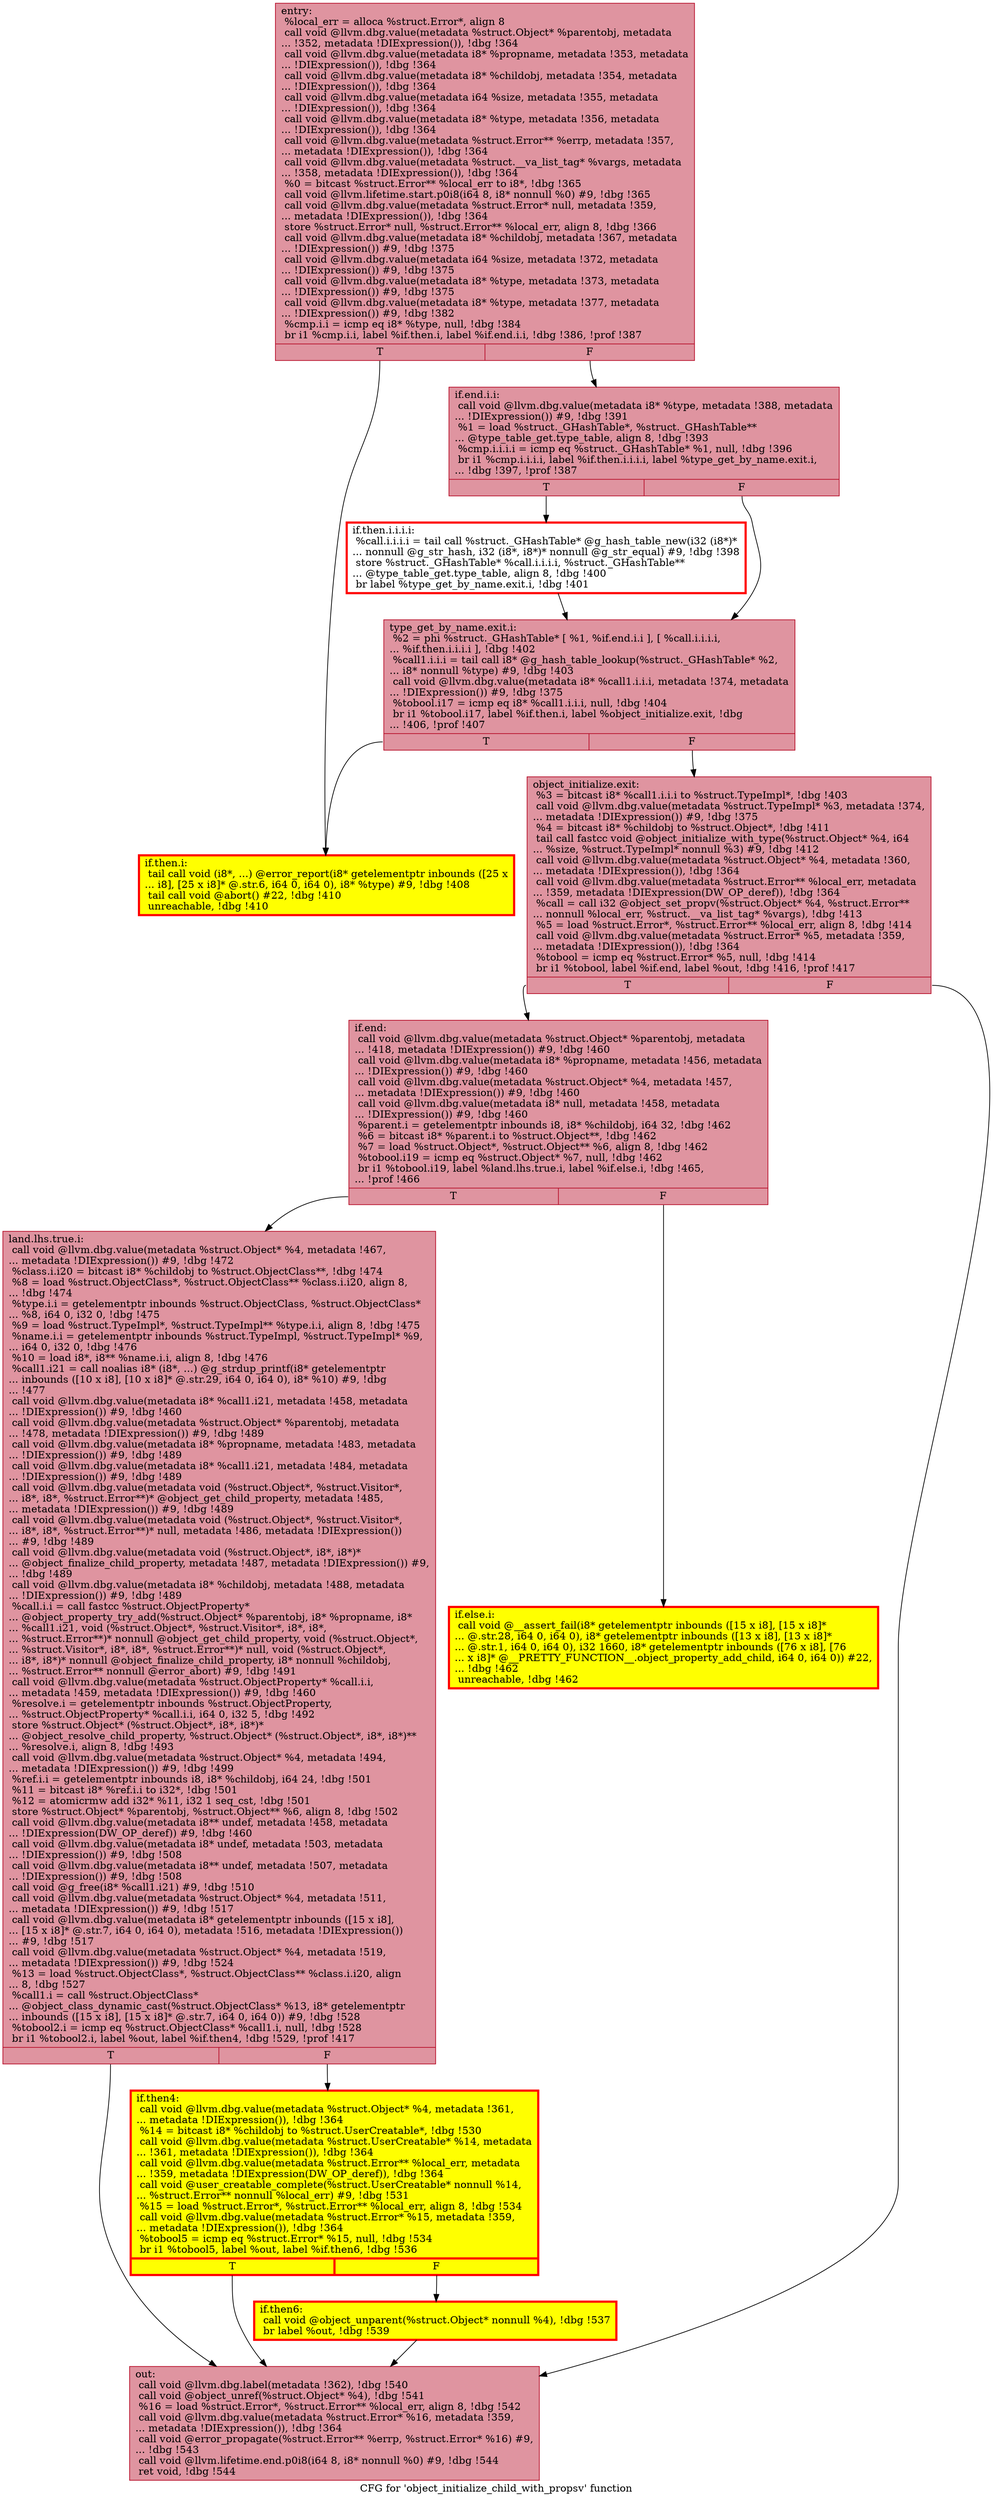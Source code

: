digraph "CFG for 'object_initialize_child_with_propsv' function" {
	label="CFG for 'object_initialize_child_with_propsv' function";

	Node0x55ee22547870 [shape=record,color="#b70d28ff", style=filled, fillcolor="#b70d2870",label="{entry:\l  %local_err = alloca %struct.Error*, align 8\l  call void @llvm.dbg.value(metadata %struct.Object* %parentobj, metadata\l... !352, metadata !DIExpression()), !dbg !364\l  call void @llvm.dbg.value(metadata i8* %propname, metadata !353, metadata\l... !DIExpression()), !dbg !364\l  call void @llvm.dbg.value(metadata i8* %childobj, metadata !354, metadata\l... !DIExpression()), !dbg !364\l  call void @llvm.dbg.value(metadata i64 %size, metadata !355, metadata\l... !DIExpression()), !dbg !364\l  call void @llvm.dbg.value(metadata i8* %type, metadata !356, metadata\l... !DIExpression()), !dbg !364\l  call void @llvm.dbg.value(metadata %struct.Error** %errp, metadata !357,\l... metadata !DIExpression()), !dbg !364\l  call void @llvm.dbg.value(metadata %struct.__va_list_tag* %vargs, metadata\l... !358, metadata !DIExpression()), !dbg !364\l  %0 = bitcast %struct.Error** %local_err to i8*, !dbg !365\l  call void @llvm.lifetime.start.p0i8(i64 8, i8* nonnull %0) #9, !dbg !365\l  call void @llvm.dbg.value(metadata %struct.Error* null, metadata !359,\l... metadata !DIExpression()), !dbg !364\l  store %struct.Error* null, %struct.Error** %local_err, align 8, !dbg !366\l  call void @llvm.dbg.value(metadata i8* %childobj, metadata !367, metadata\l... !DIExpression()) #9, !dbg !375\l  call void @llvm.dbg.value(metadata i64 %size, metadata !372, metadata\l... !DIExpression()) #9, !dbg !375\l  call void @llvm.dbg.value(metadata i8* %type, metadata !373, metadata\l... !DIExpression()) #9, !dbg !375\l  call void @llvm.dbg.value(metadata i8* %type, metadata !377, metadata\l... !DIExpression()) #9, !dbg !382\l  %cmp.i.i = icmp eq i8* %type, null, !dbg !384\l  br i1 %cmp.i.i, label %if.then.i, label %if.end.i.i, !dbg !386, !prof !387\l|{<s0>T|<s1>F}}"];
	Node0x55ee22547870:s0 -> Node0x55ee227a1320;
	Node0x55ee22547870:s1 -> Node0x55ee229f77c0;
	Node0x55ee229f77c0 [shape=record,color="#b70d28ff", style=filled, fillcolor="#b70d2870",label="{if.end.i.i:                                       \l  call void @llvm.dbg.value(metadata i8* %type, metadata !388, metadata\l... !DIExpression()) #9, !dbg !391\l  %1 = load %struct._GHashTable*, %struct._GHashTable**\l... @type_table_get.type_table, align 8, !dbg !393\l  %cmp.i.i.i.i = icmp eq %struct._GHashTable* %1, null, !dbg !396\l  br i1 %cmp.i.i.i.i, label %if.then.i.i.i.i, label %type_get_by_name.exit.i,\l... !dbg !397, !prof !387\l|{<s0>T|<s1>F}}"];
	Node0x55ee229f77c0:s0 -> Node0x55ee22884f50;
	Node0x55ee229f77c0:s1 -> Node0x55ee22a28950;
	Node0x55ee22884f50 [shape=record,penwidth=3.0, color="red",label="{if.then.i.i.i.i:                                  \l  %call.i.i.i.i = tail call %struct._GHashTable* @g_hash_table_new(i32 (i8*)*\l... nonnull @g_str_hash, i32 (i8*, i8*)* nonnull @g_str_equal) #9, !dbg !398\l  store %struct._GHashTable* %call.i.i.i.i, %struct._GHashTable**\l... @type_table_get.type_table, align 8, !dbg !400\l  br label %type_get_by_name.exit.i, !dbg !401\l}"];
	Node0x55ee22884f50 -> Node0x55ee22a28950;
	Node0x55ee22a28950 [shape=record,color="#b70d28ff", style=filled, fillcolor="#b70d2870",label="{type_get_by_name.exit.i:                          \l  %2 = phi %struct._GHashTable* [ %1, %if.end.i.i ], [ %call.i.i.i.i,\l... %if.then.i.i.i.i ], !dbg !402\l  %call1.i.i.i = tail call i8* @g_hash_table_lookup(%struct._GHashTable* %2,\l... i8* nonnull %type) #9, !dbg !403\l  call void @llvm.dbg.value(metadata i8* %call1.i.i.i, metadata !374, metadata\l... !DIExpression()) #9, !dbg !375\l  %tobool.i17 = icmp eq i8* %call1.i.i.i, null, !dbg !404\l  br i1 %tobool.i17, label %if.then.i, label %object_initialize.exit, !dbg\l... !406, !prof !407\l|{<s0>T|<s1>F}}"];
	Node0x55ee22a28950:s0 -> Node0x55ee227a1320;
	Node0x55ee22a28950:s1 -> Node0x55ee22692bd0;
	Node0x55ee227a1320 [shape=record,penwidth=3.0, style="filled", color="red", fillcolor="yellow",label="{if.then.i:                                        \l  tail call void (i8*, ...) @error_report(i8* getelementptr inbounds ([25 x\l... i8], [25 x i8]* @.str.6, i64 0, i64 0), i8* %type) #9, !dbg !408\l  tail call void @abort() #22, !dbg !410\l  unreachable, !dbg !410\l}"];
	Node0x55ee22692bd0 [shape=record,color="#b70d28ff", style=filled, fillcolor="#b70d2870",label="{object_initialize.exit:                           \l  %3 = bitcast i8* %call1.i.i.i to %struct.TypeImpl*, !dbg !403\l  call void @llvm.dbg.value(metadata %struct.TypeImpl* %3, metadata !374,\l... metadata !DIExpression()) #9, !dbg !375\l  %4 = bitcast i8* %childobj to %struct.Object*, !dbg !411\l  tail call fastcc void @object_initialize_with_type(%struct.Object* %4, i64\l... %size, %struct.TypeImpl* nonnull %3) #9, !dbg !412\l  call void @llvm.dbg.value(metadata %struct.Object* %4, metadata !360,\l... metadata !DIExpression()), !dbg !364\l  call void @llvm.dbg.value(metadata %struct.Error** %local_err, metadata\l... !359, metadata !DIExpression(DW_OP_deref)), !dbg !364\l  %call = call i32 @object_set_propv(%struct.Object* %4, %struct.Error**\l... nonnull %local_err, %struct.__va_list_tag* %vargs), !dbg !413\l  %5 = load %struct.Error*, %struct.Error** %local_err, align 8, !dbg !414\l  call void @llvm.dbg.value(metadata %struct.Error* %5, metadata !359,\l... metadata !DIExpression()), !dbg !364\l  %tobool = icmp eq %struct.Error* %5, null, !dbg !414\l  br i1 %tobool, label %if.end, label %out, !dbg !416, !prof !417\l|{<s0>T|<s1>F}}"];
	Node0x55ee22692bd0:s0 -> Node0x55ee2254fd70;
	Node0x55ee22692bd0:s1 -> Node0x55ee2254f6a0;
	Node0x55ee2254fd70 [shape=record,color="#b70d28ff", style=filled, fillcolor="#b70d2870",label="{if.end:                                           \l  call void @llvm.dbg.value(metadata %struct.Object* %parentobj, metadata\l... !418, metadata !DIExpression()) #9, !dbg !460\l  call void @llvm.dbg.value(metadata i8* %propname, metadata !456, metadata\l... !DIExpression()) #9, !dbg !460\l  call void @llvm.dbg.value(metadata %struct.Object* %4, metadata !457,\l... metadata !DIExpression()) #9, !dbg !460\l  call void @llvm.dbg.value(metadata i8* null, metadata !458, metadata\l... !DIExpression()) #9, !dbg !460\l  %parent.i = getelementptr inbounds i8, i8* %childobj, i64 32, !dbg !462\l  %6 = bitcast i8* %parent.i to %struct.Object**, !dbg !462\l  %7 = load %struct.Object*, %struct.Object** %6, align 8, !dbg !462\l  %tobool.i19 = icmp eq %struct.Object* %7, null, !dbg !462\l  br i1 %tobool.i19, label %land.lhs.true.i, label %if.else.i, !dbg !465,\l... !prof !466\l|{<s0>T|<s1>F}}"];
	Node0x55ee2254fd70:s0 -> Node0x55ee227b37c0;
	Node0x55ee2254fd70:s1 -> Node0x55ee22a40ac0;
	Node0x55ee22a40ac0 [shape=record,penwidth=3.0, style="filled", color="red", fillcolor="yellow",label="{if.else.i:                                        \l  call void @__assert_fail(i8* getelementptr inbounds ([15 x i8], [15 x i8]*\l... @.str.28, i64 0, i64 0), i8* getelementptr inbounds ([13 x i8], [13 x i8]*\l... @.str.1, i64 0, i64 0), i32 1660, i8* getelementptr inbounds ([76 x i8], [76\l... x i8]* @__PRETTY_FUNCTION__.object_property_add_child, i64 0, i64 0)) #22,\l... !dbg !462\l  unreachable, !dbg !462\l}"];
	Node0x55ee227b37c0 [shape=record,color="#b70d28ff", style=filled, fillcolor="#b70d2870",label="{land.lhs.true.i:                                  \l  call void @llvm.dbg.value(metadata %struct.Object* %4, metadata !467,\l... metadata !DIExpression()) #9, !dbg !472\l  %class.i.i20 = bitcast i8* %childobj to %struct.ObjectClass**, !dbg !474\l  %8 = load %struct.ObjectClass*, %struct.ObjectClass** %class.i.i20, align 8,\l... !dbg !474\l  %type.i.i = getelementptr inbounds %struct.ObjectClass, %struct.ObjectClass*\l... %8, i64 0, i32 0, !dbg !475\l  %9 = load %struct.TypeImpl*, %struct.TypeImpl** %type.i.i, align 8, !dbg !475\l  %name.i.i = getelementptr inbounds %struct.TypeImpl, %struct.TypeImpl* %9,\l... i64 0, i32 0, !dbg !476\l  %10 = load i8*, i8** %name.i.i, align 8, !dbg !476\l  %call1.i21 = call noalias i8* (i8*, ...) @g_strdup_printf(i8* getelementptr\l... inbounds ([10 x i8], [10 x i8]* @.str.29, i64 0, i64 0), i8* %10) #9, !dbg\l... !477\l  call void @llvm.dbg.value(metadata i8* %call1.i21, metadata !458, metadata\l... !DIExpression()) #9, !dbg !460\l  call void @llvm.dbg.value(metadata %struct.Object* %parentobj, metadata\l... !478, metadata !DIExpression()) #9, !dbg !489\l  call void @llvm.dbg.value(metadata i8* %propname, metadata !483, metadata\l... !DIExpression()) #9, !dbg !489\l  call void @llvm.dbg.value(metadata i8* %call1.i21, metadata !484, metadata\l... !DIExpression()) #9, !dbg !489\l  call void @llvm.dbg.value(metadata void (%struct.Object*, %struct.Visitor*,\l... i8*, i8*, %struct.Error**)* @object_get_child_property, metadata !485,\l... metadata !DIExpression()) #9, !dbg !489\l  call void @llvm.dbg.value(metadata void (%struct.Object*, %struct.Visitor*,\l... i8*, i8*, %struct.Error**)* null, metadata !486, metadata !DIExpression())\l... #9, !dbg !489\l  call void @llvm.dbg.value(metadata void (%struct.Object*, i8*, i8*)*\l... @object_finalize_child_property, metadata !487, metadata !DIExpression()) #9,\l... !dbg !489\l  call void @llvm.dbg.value(metadata i8* %childobj, metadata !488, metadata\l... !DIExpression()) #9, !dbg !489\l  %call.i.i = call fastcc %struct.ObjectProperty*\l... @object_property_try_add(%struct.Object* %parentobj, i8* %propname, i8*\l... %call1.i21, void (%struct.Object*, %struct.Visitor*, i8*, i8*,\l... %struct.Error**)* nonnull @object_get_child_property, void (%struct.Object*,\l... %struct.Visitor*, i8*, i8*, %struct.Error**)* null, void (%struct.Object*,\l... i8*, i8*)* nonnull @object_finalize_child_property, i8* nonnull %childobj,\l... %struct.Error** nonnull @error_abort) #9, !dbg !491\l  call void @llvm.dbg.value(metadata %struct.ObjectProperty* %call.i.i,\l... metadata !459, metadata !DIExpression()) #9, !dbg !460\l  %resolve.i = getelementptr inbounds %struct.ObjectProperty,\l... %struct.ObjectProperty* %call.i.i, i64 0, i32 5, !dbg !492\l  store %struct.Object* (%struct.Object*, i8*, i8*)*\l... @object_resolve_child_property, %struct.Object* (%struct.Object*, i8*, i8*)**\l... %resolve.i, align 8, !dbg !493\l  call void @llvm.dbg.value(metadata %struct.Object* %4, metadata !494,\l... metadata !DIExpression()) #9, !dbg !499\l  %ref.i.i = getelementptr inbounds i8, i8* %childobj, i64 24, !dbg !501\l  %11 = bitcast i8* %ref.i.i to i32*, !dbg !501\l  %12 = atomicrmw add i32* %11, i32 1 seq_cst, !dbg !501\l  store %struct.Object* %parentobj, %struct.Object** %6, align 8, !dbg !502\l  call void @llvm.dbg.value(metadata i8** undef, metadata !458, metadata\l... !DIExpression(DW_OP_deref)) #9, !dbg !460\l  call void @llvm.dbg.value(metadata i8* undef, metadata !503, metadata\l... !DIExpression()) #9, !dbg !508\l  call void @llvm.dbg.value(metadata i8** undef, metadata !507, metadata\l... !DIExpression()) #9, !dbg !508\l  call void @g_free(i8* %call1.i21) #9, !dbg !510\l  call void @llvm.dbg.value(metadata %struct.Object* %4, metadata !511,\l... metadata !DIExpression()) #9, !dbg !517\l  call void @llvm.dbg.value(metadata i8* getelementptr inbounds ([15 x i8],\l... [15 x i8]* @.str.7, i64 0, i64 0), metadata !516, metadata !DIExpression())\l... #9, !dbg !517\l  call void @llvm.dbg.value(metadata %struct.Object* %4, metadata !519,\l... metadata !DIExpression()) #9, !dbg !524\l  %13 = load %struct.ObjectClass*, %struct.ObjectClass** %class.i.i20, align\l... 8, !dbg !527\l  %call1.i = call %struct.ObjectClass*\l... @object_class_dynamic_cast(%struct.ObjectClass* %13, i8* getelementptr\l... inbounds ([15 x i8], [15 x i8]* @.str.7, i64 0, i64 0)) #9, !dbg !528\l  %tobool2.i = icmp eq %struct.ObjectClass* %call1.i, null, !dbg !528\l  br i1 %tobool2.i, label %out, label %if.then4, !dbg !529, !prof !417\l|{<s0>T|<s1>F}}"];
	Node0x55ee227b37c0:s0 -> Node0x55ee2254f6a0;
	Node0x55ee227b37c0:s1 -> Node0x55ee2251d2f0;
	Node0x55ee2251d2f0 [shape=record,penwidth=3.0, style="filled", color="red", fillcolor="yellow",label="{if.then4:                                         \l  call void @llvm.dbg.value(metadata %struct.Object* %4, metadata !361,\l... metadata !DIExpression()), !dbg !364\l  %14 = bitcast i8* %childobj to %struct.UserCreatable*, !dbg !530\l  call void @llvm.dbg.value(metadata %struct.UserCreatable* %14, metadata\l... !361, metadata !DIExpression()), !dbg !364\l  call void @llvm.dbg.value(metadata %struct.Error** %local_err, metadata\l... !359, metadata !DIExpression(DW_OP_deref)), !dbg !364\l  call void @user_creatable_complete(%struct.UserCreatable* nonnull %14,\l... %struct.Error** nonnull %local_err) #9, !dbg !531\l  %15 = load %struct.Error*, %struct.Error** %local_err, align 8, !dbg !534\l  call void @llvm.dbg.value(metadata %struct.Error* %15, metadata !359,\l... metadata !DIExpression()), !dbg !364\l  %tobool5 = icmp eq %struct.Error* %15, null, !dbg !534\l  br i1 %tobool5, label %out, label %if.then6, !dbg !536\l|{<s0>T|<s1>F}}"];
	Node0x55ee2251d2f0:s0 -> Node0x55ee2254f6a0;
	Node0x55ee2251d2f0:s1 -> Node0x55ee22552ae0;
	Node0x55ee22552ae0 [shape=record,penwidth=3.0, style="filled", color="red", fillcolor="yellow",label="{if.then6:                                         \l  call void @object_unparent(%struct.Object* nonnull %4), !dbg !537\l  br label %out, !dbg !539\l}"];
	Node0x55ee22552ae0 -> Node0x55ee2254f6a0;
	Node0x55ee2254f6a0 [shape=record,color="#b70d28ff", style=filled, fillcolor="#b70d2870",label="{out:                                              \l  call void @llvm.dbg.label(metadata !362), !dbg !540\l  call void @object_unref(%struct.Object* %4), !dbg !541\l  %16 = load %struct.Error*, %struct.Error** %local_err, align 8, !dbg !542\l  call void @llvm.dbg.value(metadata %struct.Error* %16, metadata !359,\l... metadata !DIExpression()), !dbg !364\l  call void @error_propagate(%struct.Error** %errp, %struct.Error* %16) #9,\l... !dbg !543\l  call void @llvm.lifetime.end.p0i8(i64 8, i8* nonnull %0) #9, !dbg !544\l  ret void, !dbg !544\l}"];
}
